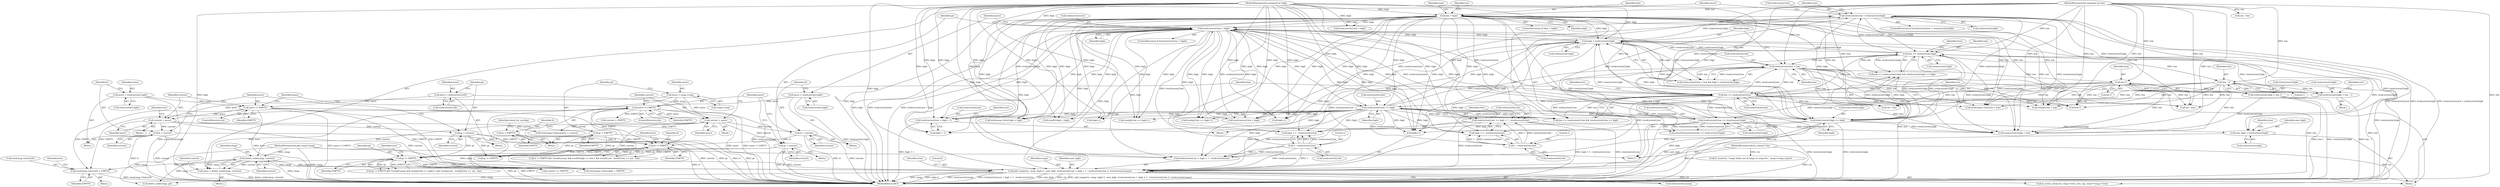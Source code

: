 digraph "0_ghostscript_f597300439e62f5e921f0d7b1e880b5c1a1f1607@array" {
"1000643" [label="(Call,tree[cmap->tlen].left = EMPTY)"];
"1000401" [label="(Call,move != EMPTY)"];
"1000391" [label="(Call,move = tree[current].right)"];
"1000379" [label="(Call,move = tree[current].left)"];
"1000360" [label="(Call,move != EMPTY)"];
"1000220" [label="(Call,move = delete_node(cmap, current))"];
"1000222" [label="(Call,delete_node(cmap, current))"];
"1000303" [label="(Call,add_range(ctx, cmap, high+1, new_high, tree[current].out + high + 1 - tree[current].low, 0, tree[current].many))"];
"1000112" [label="(MethodParameterIn,fz_context *ctx)"];
"1000287" [label="(Call,new_high = tree[current].high)"];
"1000278" [label="(Call,high < tree[current].high)"];
"1000123" [label="(Call,low > high)"];
"1000114" [label="(MethodParameterIn,unsigned int low)"];
"1000115" [label="(MethodParameterIn,unsigned int high)"];
"1000337" [label="(Call,tree[current].low > high)"];
"1000208" [label="(Call,tree[current].low > tree[current].high)"];
"1000198" [label="(Call,tree[current].low = high + 1)"];
"1000175" [label="(Call,tree[current].low <= high)"];
"1000168" [label="(Call,low <= tree[current].low)"];
"1000300" [label="(Call,low-1)"];
"1000271" [label="(Call,tree[current].low < low)"];
"1000232" [label="(Call,low <= tree[current].high)"];
"1000257" [label="(Call,tree[current].low <= tree[current].high)"];
"1000247" [label="(Call,tree[current].high = low - 1)"];
"1000253" [label="(Call,low - 1)"];
"1000294" [label="(Call,tree[current].high = low-1)"];
"1000239" [label="(Call,tree[current].high <= high)"];
"1000318" [label="(Call,1 - tree[current].low)"];
"1000183" [label="(Call,tree[current].out += high + 1 - tree[current].low)"];
"1000191" [label="(Call,1 - tree[current].low)"];
"1000113" [label="(MethodParameterIn,pdf_cmap *cmap)"];
"1000163" [label="(Call,current = move)"];
"1000145" [label="(Call,move = cmap->ttop)"];
"1000350" [label="(Call,move = tree[current].right)"];
"1000508" [label="(Call,gt != EMPTY)"];
"1000151" [label="(Call,gt = EMPTY)"];
"1000386" [label="(Call,gt = current)"];
"1000367" [label="(Call,current = move)"];
"1000345" [label="(Call,gt = current)"];
"1000410" [label="(Call,lt != EMPTY)"];
"1000357" [label="(Call,lt = current)"];
"1000155" [label="(Call,lt = EMPTY)"];
"1000398" [label="(Call,lt = current)"];
"1000224" [label="(Identifier,current)"];
"1000204" [label="(Call,high + 1)"];
"1000400" [label="(Identifier,current)"];
"1000124" [label="(Identifier,low)"];
"1000388" [label="(Identifier,current)"];
"1000226" [label="(Identifier,current)"];
"1000359" [label="(Identifier,current)"];
"1000279" [label="(Identifier,high)"];
"1000651" [label="(Identifier,EMPTY)"];
"1000277" [label="(Identifier,low)"];
"1000544" [label="(Call,tree[gt].low = low)"];
"1000507" [label="(Call,gt != EMPTY && !tree[gt].many && tree[gt].low == high+1 && tree[gt].out - tree[gt].low == out - low)"];
"1000367" [label="(Call,current = move)"];
"1000706" [label="(Call,tree[current].high < low)"];
"1000406" [label="(Identifier,many)"];
"1000685" [label="(Call,tree[current].low > high)"];
"1000399" [label="(Identifier,lt)"];
"1000386" [label="(Call,gt = current)"];
"1000257" [label="(Call,tree[current].low <= tree[current].high)"];
"1000357" [label="(Call,lt = current)"];
"1000417" [label="(Identifier,tree)"];
"1000272" [label="(Call,tree[current].low)"];
"1000369" [label="(Identifier,move)"];
"1000442" [label="(Call,out - low)"];
"1000183" [label="(Call,tree[current].out += high + 1 - tree[current].low)"];
"1000127" [label="(Call,fz_warn(ctx, \"range limits out of range in cmap %s\", cmap->cmap_name))"];
"1000510" [label="(Identifier,EMPTY)"];
"1000472" [label="(Call,high+1)"];
"1000201" [label="(Identifier,tree)"];
"1000302" [label="(Literal,1)"];
"1000675" [label="(Call,current == EMPTY)"];
"1000301" [label="(Identifier,low)"];
"1000135" [label="(Identifier,tree)"];
"1000233" [label="(Identifier,low)"];
"1000332" [label="(Identifier,tree)"];
"1000260" [label="(Identifier,tree)"];
"1000519" [label="(Call,tree[gt].low == high+1)"];
"1000175" [label="(Call,tree[current].low <= high)"];
"1000371" [label="(Call,tree[current].low > high)"];
"1000362" [label="(Identifier,EMPTY)"];
"1000297" [label="(Identifier,tree)"];
"1000325" [label="(Literal,0)"];
"1000225" [label="(Call,current = EMPTY)"];
"1000246" [label="(Block,)"];
"1000181" [label="(Identifier,high)"];
"1000222" [label="(Call,delete_node(cmap, current))"];
"1000270" [label="(Call,tree[current].low < low && high < tree[current].high)"];
"1000316" [label="(Call,high + 1 - tree[current].low)"];
"1000199" [label="(Call,tree[current].low)"];
"1000165" [label="(Identifier,move)"];
"1000209" [label="(Call,tree[current].low)"];
"1000361" [label="(Identifier,move)"];
"1000258" [label="(Call,tree[current].low)"];
"1000336" [label="(ControlStructure,if (tree[current].low > high))"];
"1000366" [label="(Block,)"];
"1000168" [label="(Call,low <= tree[current].low)"];
"1000123" [label="(Call,low > high)"];
"1000152" [label="(Identifier,gt)"];
"1000253" [label="(Call,low - 1)"];
"1000115" [label="(MethodParameterIn,unsigned int high)"];
"1000381" [label="(Call,tree[current].left)"];
"1000119" [label="(Block,)"];
"1000159" [label="(Identifier,check_for_overlap)"];
"1000198" [label="(Call,tree[current].low = high + 1)"];
"1000191" [label="(Call,1 - tree[current].low)"];
"1000162" [label="(Block,)"];
"1000157" [label="(Identifier,EMPTY)"];
"1000392" [label="(Identifier,move)"];
"1000410" [label="(Call,lt != EMPTY)"];
"1000345" [label="(Call,gt = current)"];
"1000189" [label="(Call,high + 1 - tree[current].low)"];
"1000387" [label="(Identifier,gt)"];
"1000306" [label="(Call,high+1)"];
"1000326" [label="(Call,tree[current].many)"];
"1000446" [label="(Call,tree[lt].high = high)"];
"1000242" [label="(Identifier,tree)"];
"1000245" [label="(Identifier,high)"];
"1000352" [label="(Call,tree[current].right)"];
"1000153" [label="(Identifier,EMPTY)"];
"1000350" [label="(Call,move = tree[current].right)"];
"1000303" [label="(Call,add_range(ctx, cmap, high+1, new_high, tree[current].out + high + 1 - tree[current].low, 0, tree[current].many))"];
"1000287" [label="(Call,new_high = tree[current].high)"];
"1000232" [label="(Call,low <= tree[current].high)"];
"1000300" [label="(Call,low-1)"];
"1000412" [label="(Identifier,EMPTY)"];
"1000305" [label="(Identifier,cmap)"];
"1000427" [label="(Call,low-1)"];
"1000393" [label="(Call,tree[current].right)"];
"1000634" [label="(Call,tree[cmap->tlen].parent = current)"];
"1000643" [label="(Call,tree[cmap->tlen].left = EMPTY)"];
"1000540" [label="(Call,out - low)"];
"1000655" [label="(Identifier,tree)"];
"1000151" [label="(Call,gt = EMPTY)"];
"1000379" [label="(Call,move = tree[current].left)"];
"1000169" [label="(Identifier,low)"];
"1000263" [label="(Call,tree[current].high)"];
"1000143" [label="(Block,)"];
"1000161" [label="(ControlStructure,do)"];
"1000409" [label="(Call,lt != EMPTY && !tree[lt].many && tree[lt].high == low-1 && tree[lt].out - tree[lt].low == out - low)"];
"1000254" [label="(Identifier,low)"];
"1000114" [label="(MethodParameterIn,unsigned int low)"];
"1000455" [label="(Call,gt != EMPTY)"];
"1000285" [label="(Block,)"];
"1000184" [label="(Call,tree[current].out)"];
"1000411" [label="(Identifier,lt)"];
"1000309" [label="(Identifier,new_high)"];
"1000525" [label="(Call,high+1)"];
"1000343" [label="(Identifier,high)"];
"1000155" [label="(Call,lt = EMPTY)"];
"1000380" [label="(Identifier,move)"];
"1000337" [label="(Call,tree[current].low > high)"];
"1000644" [label="(Call,tree[cmap->tlen].left)"];
"1000211" [label="(Identifier,tree)"];
"1000240" [label="(Call,tree[current].high)"];
"1000234" [label="(Call,tree[current].high)"];
"1000344" [label="(Block,)"];
"1000248" [label="(Call,tree[current].high)"];
"1000374" [label="(Identifier,tree)"];
"1000318" [label="(Call,1 - tree[current].low)"];
"1000176" [label="(Call,tree[current].low)"];
"1000170" [label="(Call,tree[current].low)"];
"1000146" [label="(Identifier,move)"];
"1000351" [label="(Identifier,move)"];
"1000112" [label="(MethodParameterIn,fz_context *ctx)"];
"1000346" [label="(Identifier,gt)"];
"1000502" [label="(Call,delete_node(cmap, gt))"];
"1000607" [label="(Call,tree[cmap->tlen].low = low)"];
"1000271" [label="(Call,tree[current].low < low)"];
"1000163" [label="(Call,current = move)"];
"1000349" [label="(Block,)"];
"1000223" [label="(Identifier,cmap)"];
"1000304" [label="(Identifier,ctx)"];
"1000365" [label="(ControlStructure,do)"];
"1000122" [label="(ControlStructure,if (low > high))"];
"1000401" [label="(Call,move != EMPTY)"];
"1000147" [label="(Call,cmap->ttop)"];
"1000193" [label="(Call,tree[current].low)"];
"1000591" [label="(Call,fz_resize_array(ctx, cmap->tree, new_cap, sizeof *cmap->tree))"];
"1000207" [label="(ControlStructure,if (tree[current].low > tree[current].high))"];
"1000759" [label="(MethodReturn,RET)"];
"1000391" [label="(Call,move = tree[current].right)"];
"1000320" [label="(Call,tree[current].low)"];
"1000347" [label="(Identifier,current)"];
"1000255" [label="(Literal,1)"];
"1000294" [label="(Call,tree[current].high = low-1)"];
"1000288" [label="(Identifier,new_high)"];
"1000338" [label="(Call,tree[current].low)"];
"1000192" [label="(Literal,1)"];
"1000378" [label="(Block,)"];
"1000239" [label="(Call,tree[current].high <= high)"];
"1000289" [label="(Call,tree[current].high)"];
"1000280" [label="(Call,tree[current].high)"];
"1000128" [label="(Identifier,ctx)"];
"1000156" [label="(Identifier,lt)"];
"1000220" [label="(Call,move = delete_node(cmap, current))"];
"1000368" [label="(Identifier,current)"];
"1000509" [label="(Identifier,gt)"];
"1000390" [label="(Block,)"];
"1000295" [label="(Call,tree[current].high)"];
"1000125" [label="(Identifier,high)"];
"1000247" [label="(Call,tree[current].high = low - 1)"];
"1000164" [label="(Identifier,current)"];
"1000182" [label="(Block,)"];
"1000508" [label="(Call,gt != EMPTY)"];
"1000256" [label="(Call,assert(tree[current].low <= tree[current].high))"];
"1000219" [label="(Block,)"];
"1000145" [label="(Call,move = cmap->ttop)"];
"1000214" [label="(Call,tree[current].high)"];
"1000178" [label="(Identifier,tree)"];
"1000402" [label="(Identifier,move)"];
"1000487" [label="(Call,out - low)"];
"1000466" [label="(Call,tree[gt].low == high+1)"];
"1000515" [label="(Identifier,tree)"];
"1000616" [label="(Call,tree[cmap->tlen].high = high)"];
"1000221" [label="(Identifier,move)"];
"1000231" [label="(Call,low <= tree[current].high && tree[current].high <= high)"];
"1000358" [label="(Identifier,lt)"];
"1000319" [label="(Literal,1)"];
"1000113" [label="(MethodParameterIn,pdf_cmap *cmap)"];
"1000340" [label="(Identifier,tree)"];
"1000398" [label="(Call,lt = current)"];
"1000360" [label="(Call,move != EMPTY)"];
"1000208" [label="(Call,tree[current].low > tree[current].high)"];
"1000278" [label="(Call,high < tree[current].high)"];
"1000167" [label="(Call,low <= tree[current].low && tree[current].low <= high)"];
"1000652" [label="(Call,tree[cmap->tlen].right = EMPTY)"];
"1000403" [label="(Identifier,EMPTY)"];
"1000310" [label="(Call,tree[current].out + high + 1 - tree[current].low)"];
"1000643" -> "1000119"  [label="AST: "];
"1000643" -> "1000651"  [label="CFG: "];
"1000644" -> "1000643"  [label="AST: "];
"1000651" -> "1000643"  [label="AST: "];
"1000655" -> "1000643"  [label="CFG: "];
"1000643" -> "1000759"  [label="DDG: tree[cmap->tlen].left"];
"1000401" -> "1000643"  [label="DDG: EMPTY"];
"1000360" -> "1000643"  [label="DDG: EMPTY"];
"1000508" -> "1000643"  [label="DDG: EMPTY"];
"1000401" -> "1000365"  [label="AST: "];
"1000401" -> "1000403"  [label="CFG: "];
"1000402" -> "1000401"  [label="AST: "];
"1000403" -> "1000401"  [label="AST: "];
"1000368" -> "1000401"  [label="CFG: "];
"1000406" -> "1000401"  [label="CFG: "];
"1000401" -> "1000759"  [label="DDG: move != EMPTY"];
"1000401" -> "1000759"  [label="DDG: move"];
"1000401" -> "1000367"  [label="DDG: move"];
"1000391" -> "1000401"  [label="DDG: move"];
"1000379" -> "1000401"  [label="DDG: move"];
"1000401" -> "1000410"  [label="DDG: EMPTY"];
"1000401" -> "1000652"  [label="DDG: EMPTY"];
"1000401" -> "1000675"  [label="DDG: EMPTY"];
"1000391" -> "1000390"  [label="AST: "];
"1000391" -> "1000393"  [label="CFG: "];
"1000392" -> "1000391"  [label="AST: "];
"1000393" -> "1000391"  [label="AST: "];
"1000399" -> "1000391"  [label="CFG: "];
"1000391" -> "1000759"  [label="DDG: tree[current].right"];
"1000379" -> "1000378"  [label="AST: "];
"1000379" -> "1000381"  [label="CFG: "];
"1000380" -> "1000379"  [label="AST: "];
"1000381" -> "1000379"  [label="AST: "];
"1000387" -> "1000379"  [label="CFG: "];
"1000379" -> "1000759"  [label="DDG: tree[current].left"];
"1000360" -> "1000161"  [label="AST: "];
"1000360" -> "1000362"  [label="CFG: "];
"1000361" -> "1000360"  [label="AST: "];
"1000362" -> "1000360"  [label="AST: "];
"1000164" -> "1000360"  [label="CFG: "];
"1000406" -> "1000360"  [label="CFG: "];
"1000360" -> "1000759"  [label="DDG: move"];
"1000360" -> "1000759"  [label="DDG: move != EMPTY"];
"1000360" -> "1000163"  [label="DDG: move"];
"1000360" -> "1000225"  [label="DDG: EMPTY"];
"1000220" -> "1000360"  [label="DDG: move"];
"1000350" -> "1000360"  [label="DDG: move"];
"1000145" -> "1000360"  [label="DDG: move"];
"1000360" -> "1000410"  [label="DDG: EMPTY"];
"1000360" -> "1000652"  [label="DDG: EMPTY"];
"1000360" -> "1000675"  [label="DDG: EMPTY"];
"1000220" -> "1000219"  [label="AST: "];
"1000220" -> "1000222"  [label="CFG: "];
"1000221" -> "1000220"  [label="AST: "];
"1000222" -> "1000220"  [label="AST: "];
"1000226" -> "1000220"  [label="CFG: "];
"1000220" -> "1000759"  [label="DDG: delete_node(cmap, current)"];
"1000222" -> "1000220"  [label="DDG: cmap"];
"1000222" -> "1000220"  [label="DDG: current"];
"1000222" -> "1000224"  [label="CFG: "];
"1000223" -> "1000222"  [label="AST: "];
"1000224" -> "1000222"  [label="AST: "];
"1000222" -> "1000759"  [label="DDG: cmap"];
"1000303" -> "1000222"  [label="DDG: cmap"];
"1000113" -> "1000222"  [label="DDG: cmap"];
"1000163" -> "1000222"  [label="DDG: current"];
"1000222" -> "1000303"  [label="DDG: cmap"];
"1000222" -> "1000502"  [label="DDG: cmap"];
"1000303" -> "1000285"  [label="AST: "];
"1000303" -> "1000326"  [label="CFG: "];
"1000304" -> "1000303"  [label="AST: "];
"1000305" -> "1000303"  [label="AST: "];
"1000306" -> "1000303"  [label="AST: "];
"1000309" -> "1000303"  [label="AST: "];
"1000310" -> "1000303"  [label="AST: "];
"1000325" -> "1000303"  [label="AST: "];
"1000326" -> "1000303"  [label="AST: "];
"1000332" -> "1000303"  [label="CFG: "];
"1000303" -> "1000759"  [label="DDG: tree[current].many"];
"1000303" -> "1000759"  [label="DDG: tree[current].out + high + 1 - tree[current].low"];
"1000303" -> "1000759"  [label="DDG: new_high"];
"1000303" -> "1000759"  [label="DDG: ctx"];
"1000303" -> "1000759"  [label="DDG: add_range(ctx, cmap, high+1, new_high, tree[current].out + high + 1 - tree[current].low, 0, tree[current].many)"];
"1000303" -> "1000759"  [label="DDG: cmap"];
"1000303" -> "1000759"  [label="DDG: high+1"];
"1000112" -> "1000303"  [label="DDG: ctx"];
"1000287" -> "1000303"  [label="DDG: new_high"];
"1000183" -> "1000303"  [label="DDG: tree[current].out"];
"1000115" -> "1000303"  [label="DDG: high"];
"1000123" -> "1000303"  [label="DDG: high"];
"1000337" -> "1000303"  [label="DDG: high"];
"1000175" -> "1000303"  [label="DDG: high"];
"1000278" -> "1000303"  [label="DDG: high"];
"1000239" -> "1000303"  [label="DDG: high"];
"1000318" -> "1000303"  [label="DDG: 1"];
"1000318" -> "1000303"  [label="DDG: tree[current].low"];
"1000113" -> "1000303"  [label="DDG: cmap"];
"1000303" -> "1000502"  [label="DDG: cmap"];
"1000303" -> "1000591"  [label="DDG: ctx"];
"1000112" -> "1000111"  [label="AST: "];
"1000112" -> "1000759"  [label="DDG: ctx"];
"1000112" -> "1000127"  [label="DDG: ctx"];
"1000112" -> "1000591"  [label="DDG: ctx"];
"1000287" -> "1000285"  [label="AST: "];
"1000287" -> "1000289"  [label="CFG: "];
"1000288" -> "1000287"  [label="AST: "];
"1000289" -> "1000287"  [label="AST: "];
"1000297" -> "1000287"  [label="CFG: "];
"1000278" -> "1000287"  [label="DDG: tree[current].high"];
"1000239" -> "1000287"  [label="DDG: tree[current].high"];
"1000232" -> "1000287"  [label="DDG: tree[current].high"];
"1000278" -> "1000270"  [label="AST: "];
"1000278" -> "1000280"  [label="CFG: "];
"1000279" -> "1000278"  [label="AST: "];
"1000280" -> "1000278"  [label="AST: "];
"1000270" -> "1000278"  [label="CFG: "];
"1000278" -> "1000759"  [label="DDG: tree[current].high"];
"1000278" -> "1000208"  [label="DDG: tree[current].high"];
"1000278" -> "1000232"  [label="DDG: tree[current].high"];
"1000278" -> "1000270"  [label="DDG: high"];
"1000278" -> "1000270"  [label="DDG: tree[current].high"];
"1000123" -> "1000278"  [label="DDG: high"];
"1000337" -> "1000278"  [label="DDG: high"];
"1000175" -> "1000278"  [label="DDG: high"];
"1000239" -> "1000278"  [label="DDG: high"];
"1000239" -> "1000278"  [label="DDG: tree[current].high"];
"1000115" -> "1000278"  [label="DDG: high"];
"1000232" -> "1000278"  [label="DDG: tree[current].high"];
"1000278" -> "1000306"  [label="DDG: high"];
"1000278" -> "1000310"  [label="DDG: high"];
"1000278" -> "1000316"  [label="DDG: high"];
"1000278" -> "1000337"  [label="DDG: high"];
"1000278" -> "1000706"  [label="DDG: tree[current].high"];
"1000123" -> "1000122"  [label="AST: "];
"1000123" -> "1000125"  [label="CFG: "];
"1000124" -> "1000123"  [label="AST: "];
"1000125" -> "1000123"  [label="AST: "];
"1000128" -> "1000123"  [label="CFG: "];
"1000135" -> "1000123"  [label="CFG: "];
"1000123" -> "1000759"  [label="DDG: high"];
"1000123" -> "1000759"  [label="DDG: low > high"];
"1000123" -> "1000759"  [label="DDG: low"];
"1000114" -> "1000123"  [label="DDG: low"];
"1000115" -> "1000123"  [label="DDG: high"];
"1000123" -> "1000168"  [label="DDG: low"];
"1000123" -> "1000175"  [label="DDG: high"];
"1000123" -> "1000183"  [label="DDG: high"];
"1000123" -> "1000189"  [label="DDG: high"];
"1000123" -> "1000198"  [label="DDG: high"];
"1000123" -> "1000204"  [label="DDG: high"];
"1000123" -> "1000239"  [label="DDG: high"];
"1000123" -> "1000306"  [label="DDG: high"];
"1000123" -> "1000310"  [label="DDG: high"];
"1000123" -> "1000316"  [label="DDG: high"];
"1000123" -> "1000337"  [label="DDG: high"];
"1000123" -> "1000371"  [label="DDG: high"];
"1000123" -> "1000427"  [label="DDG: low"];
"1000123" -> "1000446"  [label="DDG: high"];
"1000123" -> "1000466"  [label="DDG: high"];
"1000123" -> "1000472"  [label="DDG: high"];
"1000123" -> "1000487"  [label="DDG: low"];
"1000123" -> "1000519"  [label="DDG: high"];
"1000123" -> "1000525"  [label="DDG: high"];
"1000123" -> "1000540"  [label="DDG: low"];
"1000123" -> "1000544"  [label="DDG: low"];
"1000123" -> "1000607"  [label="DDG: low"];
"1000123" -> "1000616"  [label="DDG: high"];
"1000123" -> "1000685"  [label="DDG: high"];
"1000123" -> "1000706"  [label="DDG: low"];
"1000114" -> "1000111"  [label="AST: "];
"1000114" -> "1000759"  [label="DDG: low"];
"1000114" -> "1000168"  [label="DDG: low"];
"1000114" -> "1000232"  [label="DDG: low"];
"1000114" -> "1000253"  [label="DDG: low"];
"1000114" -> "1000271"  [label="DDG: low"];
"1000114" -> "1000300"  [label="DDG: low"];
"1000114" -> "1000427"  [label="DDG: low"];
"1000114" -> "1000442"  [label="DDG: low"];
"1000114" -> "1000487"  [label="DDG: low"];
"1000114" -> "1000540"  [label="DDG: low"];
"1000114" -> "1000544"  [label="DDG: low"];
"1000114" -> "1000607"  [label="DDG: low"];
"1000114" -> "1000706"  [label="DDG: low"];
"1000115" -> "1000111"  [label="AST: "];
"1000115" -> "1000759"  [label="DDG: high"];
"1000115" -> "1000175"  [label="DDG: high"];
"1000115" -> "1000183"  [label="DDG: high"];
"1000115" -> "1000189"  [label="DDG: high"];
"1000115" -> "1000198"  [label="DDG: high"];
"1000115" -> "1000204"  [label="DDG: high"];
"1000115" -> "1000239"  [label="DDG: high"];
"1000115" -> "1000306"  [label="DDG: high"];
"1000115" -> "1000310"  [label="DDG: high"];
"1000115" -> "1000316"  [label="DDG: high"];
"1000115" -> "1000337"  [label="DDG: high"];
"1000115" -> "1000371"  [label="DDG: high"];
"1000115" -> "1000446"  [label="DDG: high"];
"1000115" -> "1000466"  [label="DDG: high"];
"1000115" -> "1000472"  [label="DDG: high"];
"1000115" -> "1000519"  [label="DDG: high"];
"1000115" -> "1000525"  [label="DDG: high"];
"1000115" -> "1000616"  [label="DDG: high"];
"1000115" -> "1000685"  [label="DDG: high"];
"1000337" -> "1000336"  [label="AST: "];
"1000337" -> "1000343"  [label="CFG: "];
"1000338" -> "1000337"  [label="AST: "];
"1000343" -> "1000337"  [label="AST: "];
"1000346" -> "1000337"  [label="CFG: "];
"1000351" -> "1000337"  [label="CFG: "];
"1000337" -> "1000759"  [label="DDG: high"];
"1000337" -> "1000759"  [label="DDG: tree[current].low"];
"1000337" -> "1000759"  [label="DDG: tree[current].low > high"];
"1000337" -> "1000168"  [label="DDG: tree[current].low"];
"1000337" -> "1000175"  [label="DDG: high"];
"1000337" -> "1000183"  [label="DDG: high"];
"1000337" -> "1000189"  [label="DDG: high"];
"1000337" -> "1000198"  [label="DDG: high"];
"1000337" -> "1000204"  [label="DDG: high"];
"1000337" -> "1000239"  [label="DDG: high"];
"1000337" -> "1000306"  [label="DDG: high"];
"1000337" -> "1000310"  [label="DDG: high"];
"1000337" -> "1000316"  [label="DDG: high"];
"1000208" -> "1000337"  [label="DDG: tree[current].low"];
"1000257" -> "1000337"  [label="DDG: tree[current].low"];
"1000271" -> "1000337"  [label="DDG: tree[current].low"];
"1000318" -> "1000337"  [label="DDG: tree[current].low"];
"1000175" -> "1000337"  [label="DDG: high"];
"1000239" -> "1000337"  [label="DDG: high"];
"1000337" -> "1000446"  [label="DDG: high"];
"1000337" -> "1000466"  [label="DDG: high"];
"1000337" -> "1000472"  [label="DDG: high"];
"1000337" -> "1000519"  [label="DDG: high"];
"1000337" -> "1000525"  [label="DDG: high"];
"1000337" -> "1000616"  [label="DDG: high"];
"1000337" -> "1000685"  [label="DDG: tree[current].low"];
"1000337" -> "1000685"  [label="DDG: high"];
"1000208" -> "1000207"  [label="AST: "];
"1000208" -> "1000214"  [label="CFG: "];
"1000209" -> "1000208"  [label="AST: "];
"1000214" -> "1000208"  [label="AST: "];
"1000221" -> "1000208"  [label="CFG: "];
"1000340" -> "1000208"  [label="CFG: "];
"1000208" -> "1000759"  [label="DDG: tree[current].low"];
"1000208" -> "1000759"  [label="DDG: tree[current].high"];
"1000208" -> "1000759"  [label="DDG: tree[current].low > tree[current].high"];
"1000208" -> "1000168"  [label="DDG: tree[current].low"];
"1000198" -> "1000208"  [label="DDG: tree[current].low"];
"1000257" -> "1000208"  [label="DDG: tree[current].high"];
"1000294" -> "1000208"  [label="DDG: tree[current].high"];
"1000232" -> "1000208"  [label="DDG: tree[current].high"];
"1000239" -> "1000208"  [label="DDG: tree[current].high"];
"1000208" -> "1000232"  [label="DDG: tree[current].high"];
"1000208" -> "1000685"  [label="DDG: tree[current].low"];
"1000208" -> "1000706"  [label="DDG: tree[current].high"];
"1000198" -> "1000182"  [label="AST: "];
"1000198" -> "1000204"  [label="CFG: "];
"1000199" -> "1000198"  [label="AST: "];
"1000204" -> "1000198"  [label="AST: "];
"1000211" -> "1000198"  [label="CFG: "];
"1000198" -> "1000759"  [label="DDG: high + 1"];
"1000175" -> "1000198"  [label="DDG: high"];
"1000175" -> "1000167"  [label="AST: "];
"1000175" -> "1000181"  [label="CFG: "];
"1000176" -> "1000175"  [label="AST: "];
"1000181" -> "1000175"  [label="AST: "];
"1000167" -> "1000175"  [label="CFG: "];
"1000175" -> "1000167"  [label="DDG: tree[current].low"];
"1000175" -> "1000167"  [label="DDG: high"];
"1000168" -> "1000175"  [label="DDG: tree[current].low"];
"1000175" -> "1000183"  [label="DDG: high"];
"1000175" -> "1000189"  [label="DDG: high"];
"1000175" -> "1000191"  [label="DDG: tree[current].low"];
"1000175" -> "1000204"  [label="DDG: high"];
"1000175" -> "1000239"  [label="DDG: high"];
"1000175" -> "1000257"  [label="DDG: tree[current].low"];
"1000175" -> "1000271"  [label="DDG: tree[current].low"];
"1000175" -> "1000306"  [label="DDG: high"];
"1000175" -> "1000310"  [label="DDG: high"];
"1000175" -> "1000316"  [label="DDG: high"];
"1000175" -> "1000446"  [label="DDG: high"];
"1000175" -> "1000466"  [label="DDG: high"];
"1000175" -> "1000472"  [label="DDG: high"];
"1000175" -> "1000519"  [label="DDG: high"];
"1000175" -> "1000525"  [label="DDG: high"];
"1000175" -> "1000616"  [label="DDG: high"];
"1000175" -> "1000685"  [label="DDG: high"];
"1000168" -> "1000167"  [label="AST: "];
"1000168" -> "1000170"  [label="CFG: "];
"1000169" -> "1000168"  [label="AST: "];
"1000170" -> "1000168"  [label="AST: "];
"1000178" -> "1000168"  [label="CFG: "];
"1000167" -> "1000168"  [label="CFG: "];
"1000168" -> "1000759"  [label="DDG: low"];
"1000168" -> "1000167"  [label="DDG: low"];
"1000168" -> "1000167"  [label="DDG: tree[current].low"];
"1000300" -> "1000168"  [label="DDG: low"];
"1000271" -> "1000168"  [label="DDG: low"];
"1000253" -> "1000168"  [label="DDG: low"];
"1000168" -> "1000191"  [label="DDG: tree[current].low"];
"1000168" -> "1000232"  [label="DDG: low"];
"1000168" -> "1000257"  [label="DDG: tree[current].low"];
"1000168" -> "1000271"  [label="DDG: tree[current].low"];
"1000168" -> "1000427"  [label="DDG: low"];
"1000168" -> "1000487"  [label="DDG: low"];
"1000168" -> "1000540"  [label="DDG: low"];
"1000168" -> "1000544"  [label="DDG: low"];
"1000168" -> "1000607"  [label="DDG: low"];
"1000168" -> "1000706"  [label="DDG: low"];
"1000300" -> "1000294"  [label="AST: "];
"1000300" -> "1000302"  [label="CFG: "];
"1000301" -> "1000300"  [label="AST: "];
"1000302" -> "1000300"  [label="AST: "];
"1000294" -> "1000300"  [label="CFG: "];
"1000300" -> "1000759"  [label="DDG: low"];
"1000300" -> "1000294"  [label="DDG: low"];
"1000300" -> "1000294"  [label="DDG: 1"];
"1000271" -> "1000300"  [label="DDG: low"];
"1000300" -> "1000427"  [label="DDG: low"];
"1000300" -> "1000487"  [label="DDG: low"];
"1000300" -> "1000540"  [label="DDG: low"];
"1000300" -> "1000544"  [label="DDG: low"];
"1000300" -> "1000607"  [label="DDG: low"];
"1000300" -> "1000706"  [label="DDG: low"];
"1000271" -> "1000270"  [label="AST: "];
"1000271" -> "1000277"  [label="CFG: "];
"1000272" -> "1000271"  [label="AST: "];
"1000277" -> "1000271"  [label="AST: "];
"1000279" -> "1000271"  [label="CFG: "];
"1000270" -> "1000271"  [label="CFG: "];
"1000271" -> "1000759"  [label="DDG: low"];
"1000271" -> "1000270"  [label="DDG: tree[current].low"];
"1000271" -> "1000270"  [label="DDG: low"];
"1000232" -> "1000271"  [label="DDG: low"];
"1000271" -> "1000318"  [label="DDG: tree[current].low"];
"1000271" -> "1000427"  [label="DDG: low"];
"1000271" -> "1000487"  [label="DDG: low"];
"1000271" -> "1000540"  [label="DDG: low"];
"1000271" -> "1000544"  [label="DDG: low"];
"1000271" -> "1000607"  [label="DDG: low"];
"1000271" -> "1000706"  [label="DDG: low"];
"1000232" -> "1000231"  [label="AST: "];
"1000232" -> "1000234"  [label="CFG: "];
"1000233" -> "1000232"  [label="AST: "];
"1000234" -> "1000232"  [label="AST: "];
"1000242" -> "1000232"  [label="CFG: "];
"1000231" -> "1000232"  [label="CFG: "];
"1000232" -> "1000759"  [label="DDG: tree[current].high"];
"1000232" -> "1000231"  [label="DDG: low"];
"1000232" -> "1000231"  [label="DDG: tree[current].high"];
"1000257" -> "1000232"  [label="DDG: tree[current].high"];
"1000294" -> "1000232"  [label="DDG: tree[current].high"];
"1000239" -> "1000232"  [label="DDG: tree[current].high"];
"1000232" -> "1000239"  [label="DDG: tree[current].high"];
"1000232" -> "1000253"  [label="DDG: low"];
"1000232" -> "1000706"  [label="DDG: tree[current].high"];
"1000257" -> "1000256"  [label="AST: "];
"1000257" -> "1000263"  [label="CFG: "];
"1000258" -> "1000257"  [label="AST: "];
"1000263" -> "1000257"  [label="AST: "];
"1000256" -> "1000257"  [label="CFG: "];
"1000257" -> "1000759"  [label="DDG: tree[current].high"];
"1000257" -> "1000256"  [label="DDG: tree[current].low"];
"1000257" -> "1000256"  [label="DDG: tree[current].high"];
"1000247" -> "1000257"  [label="DDG: tree[current].high"];
"1000257" -> "1000706"  [label="DDG: tree[current].high"];
"1000247" -> "1000246"  [label="AST: "];
"1000247" -> "1000253"  [label="CFG: "];
"1000248" -> "1000247"  [label="AST: "];
"1000253" -> "1000247"  [label="AST: "];
"1000260" -> "1000247"  [label="CFG: "];
"1000247" -> "1000759"  [label="DDG: low - 1"];
"1000253" -> "1000247"  [label="DDG: low"];
"1000253" -> "1000247"  [label="DDG: 1"];
"1000253" -> "1000255"  [label="CFG: "];
"1000254" -> "1000253"  [label="AST: "];
"1000255" -> "1000253"  [label="AST: "];
"1000253" -> "1000759"  [label="DDG: low"];
"1000253" -> "1000427"  [label="DDG: low"];
"1000253" -> "1000487"  [label="DDG: low"];
"1000253" -> "1000540"  [label="DDG: low"];
"1000253" -> "1000544"  [label="DDG: low"];
"1000253" -> "1000607"  [label="DDG: low"];
"1000253" -> "1000706"  [label="DDG: low"];
"1000294" -> "1000285"  [label="AST: "];
"1000295" -> "1000294"  [label="AST: "];
"1000304" -> "1000294"  [label="CFG: "];
"1000294" -> "1000759"  [label="DDG: low-1"];
"1000294" -> "1000759"  [label="DDG: tree[current].high"];
"1000294" -> "1000706"  [label="DDG: tree[current].high"];
"1000239" -> "1000231"  [label="AST: "];
"1000239" -> "1000245"  [label="CFG: "];
"1000240" -> "1000239"  [label="AST: "];
"1000245" -> "1000239"  [label="AST: "];
"1000231" -> "1000239"  [label="CFG: "];
"1000239" -> "1000759"  [label="DDG: tree[current].high"];
"1000239" -> "1000231"  [label="DDG: tree[current].high"];
"1000239" -> "1000231"  [label="DDG: high"];
"1000239" -> "1000306"  [label="DDG: high"];
"1000239" -> "1000310"  [label="DDG: high"];
"1000239" -> "1000316"  [label="DDG: high"];
"1000239" -> "1000706"  [label="DDG: tree[current].high"];
"1000318" -> "1000316"  [label="AST: "];
"1000318" -> "1000320"  [label="CFG: "];
"1000319" -> "1000318"  [label="AST: "];
"1000320" -> "1000318"  [label="AST: "];
"1000316" -> "1000318"  [label="CFG: "];
"1000318" -> "1000310"  [label="DDG: 1"];
"1000318" -> "1000310"  [label="DDG: tree[current].low"];
"1000318" -> "1000316"  [label="DDG: 1"];
"1000318" -> "1000316"  [label="DDG: tree[current].low"];
"1000183" -> "1000182"  [label="AST: "];
"1000183" -> "1000189"  [label="CFG: "];
"1000184" -> "1000183"  [label="AST: "];
"1000189" -> "1000183"  [label="AST: "];
"1000201" -> "1000183"  [label="CFG: "];
"1000183" -> "1000759"  [label="DDG: high + 1 - tree[current].low"];
"1000183" -> "1000759"  [label="DDG: tree[current].out"];
"1000191" -> "1000183"  [label="DDG: 1"];
"1000191" -> "1000183"  [label="DDG: tree[current].low"];
"1000183" -> "1000310"  [label="DDG: tree[current].out"];
"1000191" -> "1000189"  [label="AST: "];
"1000191" -> "1000193"  [label="CFG: "];
"1000192" -> "1000191"  [label="AST: "];
"1000193" -> "1000191"  [label="AST: "];
"1000189" -> "1000191"  [label="CFG: "];
"1000191" -> "1000189"  [label="DDG: 1"];
"1000191" -> "1000189"  [label="DDG: tree[current].low"];
"1000113" -> "1000111"  [label="AST: "];
"1000113" -> "1000759"  [label="DDG: cmap"];
"1000113" -> "1000502"  [label="DDG: cmap"];
"1000163" -> "1000162"  [label="AST: "];
"1000163" -> "1000165"  [label="CFG: "];
"1000164" -> "1000163"  [label="AST: "];
"1000165" -> "1000163"  [label="AST: "];
"1000169" -> "1000163"  [label="CFG: "];
"1000145" -> "1000163"  [label="DDG: move"];
"1000163" -> "1000345"  [label="DDG: current"];
"1000163" -> "1000357"  [label="DDG: current"];
"1000163" -> "1000634"  [label="DDG: current"];
"1000163" -> "1000675"  [label="DDG: current"];
"1000145" -> "1000143"  [label="AST: "];
"1000145" -> "1000147"  [label="CFG: "];
"1000146" -> "1000145"  [label="AST: "];
"1000147" -> "1000145"  [label="AST: "];
"1000152" -> "1000145"  [label="CFG: "];
"1000145" -> "1000367"  [label="DDG: move"];
"1000350" -> "1000349"  [label="AST: "];
"1000350" -> "1000352"  [label="CFG: "];
"1000351" -> "1000350"  [label="AST: "];
"1000352" -> "1000350"  [label="AST: "];
"1000358" -> "1000350"  [label="CFG: "];
"1000350" -> "1000759"  [label="DDG: tree[current].right"];
"1000508" -> "1000507"  [label="AST: "];
"1000508" -> "1000510"  [label="CFG: "];
"1000509" -> "1000508"  [label="AST: "];
"1000510" -> "1000508"  [label="AST: "];
"1000515" -> "1000508"  [label="CFG: "];
"1000507" -> "1000508"  [label="CFG: "];
"1000508" -> "1000759"  [label="DDG: gt"];
"1000508" -> "1000759"  [label="DDG: EMPTY"];
"1000508" -> "1000507"  [label="DDG: gt"];
"1000508" -> "1000507"  [label="DDG: EMPTY"];
"1000151" -> "1000508"  [label="DDG: gt"];
"1000386" -> "1000508"  [label="DDG: gt"];
"1000345" -> "1000508"  [label="DDG: gt"];
"1000410" -> "1000508"  [label="DDG: EMPTY"];
"1000508" -> "1000652"  [label="DDG: EMPTY"];
"1000508" -> "1000675"  [label="DDG: EMPTY"];
"1000151" -> "1000143"  [label="AST: "];
"1000151" -> "1000153"  [label="CFG: "];
"1000152" -> "1000151"  [label="AST: "];
"1000153" -> "1000151"  [label="AST: "];
"1000156" -> "1000151"  [label="CFG: "];
"1000151" -> "1000759"  [label="DDG: gt"];
"1000151" -> "1000455"  [label="DDG: gt"];
"1000386" -> "1000378"  [label="AST: "];
"1000386" -> "1000388"  [label="CFG: "];
"1000387" -> "1000386"  [label="AST: "];
"1000388" -> "1000386"  [label="AST: "];
"1000402" -> "1000386"  [label="CFG: "];
"1000386" -> "1000759"  [label="DDG: current"];
"1000386" -> "1000759"  [label="DDG: gt"];
"1000367" -> "1000386"  [label="DDG: current"];
"1000386" -> "1000455"  [label="DDG: gt"];
"1000367" -> "1000366"  [label="AST: "];
"1000367" -> "1000369"  [label="CFG: "];
"1000368" -> "1000367"  [label="AST: "];
"1000369" -> "1000367"  [label="AST: "];
"1000374" -> "1000367"  [label="CFG: "];
"1000367" -> "1000398"  [label="DDG: current"];
"1000367" -> "1000634"  [label="DDG: current"];
"1000367" -> "1000675"  [label="DDG: current"];
"1000345" -> "1000344"  [label="AST: "];
"1000345" -> "1000347"  [label="CFG: "];
"1000346" -> "1000345"  [label="AST: "];
"1000347" -> "1000345"  [label="AST: "];
"1000361" -> "1000345"  [label="CFG: "];
"1000345" -> "1000759"  [label="DDG: current"];
"1000345" -> "1000759"  [label="DDG: gt"];
"1000345" -> "1000455"  [label="DDG: gt"];
"1000410" -> "1000409"  [label="AST: "];
"1000410" -> "1000412"  [label="CFG: "];
"1000411" -> "1000410"  [label="AST: "];
"1000412" -> "1000410"  [label="AST: "];
"1000417" -> "1000410"  [label="CFG: "];
"1000409" -> "1000410"  [label="CFG: "];
"1000410" -> "1000759"  [label="DDG: lt"];
"1000410" -> "1000409"  [label="DDG: lt"];
"1000410" -> "1000409"  [label="DDG: EMPTY"];
"1000357" -> "1000410"  [label="DDG: lt"];
"1000155" -> "1000410"  [label="DDG: lt"];
"1000398" -> "1000410"  [label="DDG: lt"];
"1000410" -> "1000455"  [label="DDG: EMPTY"];
"1000357" -> "1000349"  [label="AST: "];
"1000357" -> "1000359"  [label="CFG: "];
"1000358" -> "1000357"  [label="AST: "];
"1000359" -> "1000357"  [label="AST: "];
"1000361" -> "1000357"  [label="CFG: "];
"1000357" -> "1000759"  [label="DDG: lt"];
"1000357" -> "1000759"  [label="DDG: current"];
"1000155" -> "1000143"  [label="AST: "];
"1000155" -> "1000157"  [label="CFG: "];
"1000156" -> "1000155"  [label="AST: "];
"1000157" -> "1000155"  [label="AST: "];
"1000159" -> "1000155"  [label="CFG: "];
"1000155" -> "1000759"  [label="DDG: lt"];
"1000398" -> "1000390"  [label="AST: "];
"1000398" -> "1000400"  [label="CFG: "];
"1000399" -> "1000398"  [label="AST: "];
"1000400" -> "1000398"  [label="AST: "];
"1000402" -> "1000398"  [label="CFG: "];
"1000398" -> "1000759"  [label="DDG: current"];
"1000398" -> "1000759"  [label="DDG: lt"];
}
